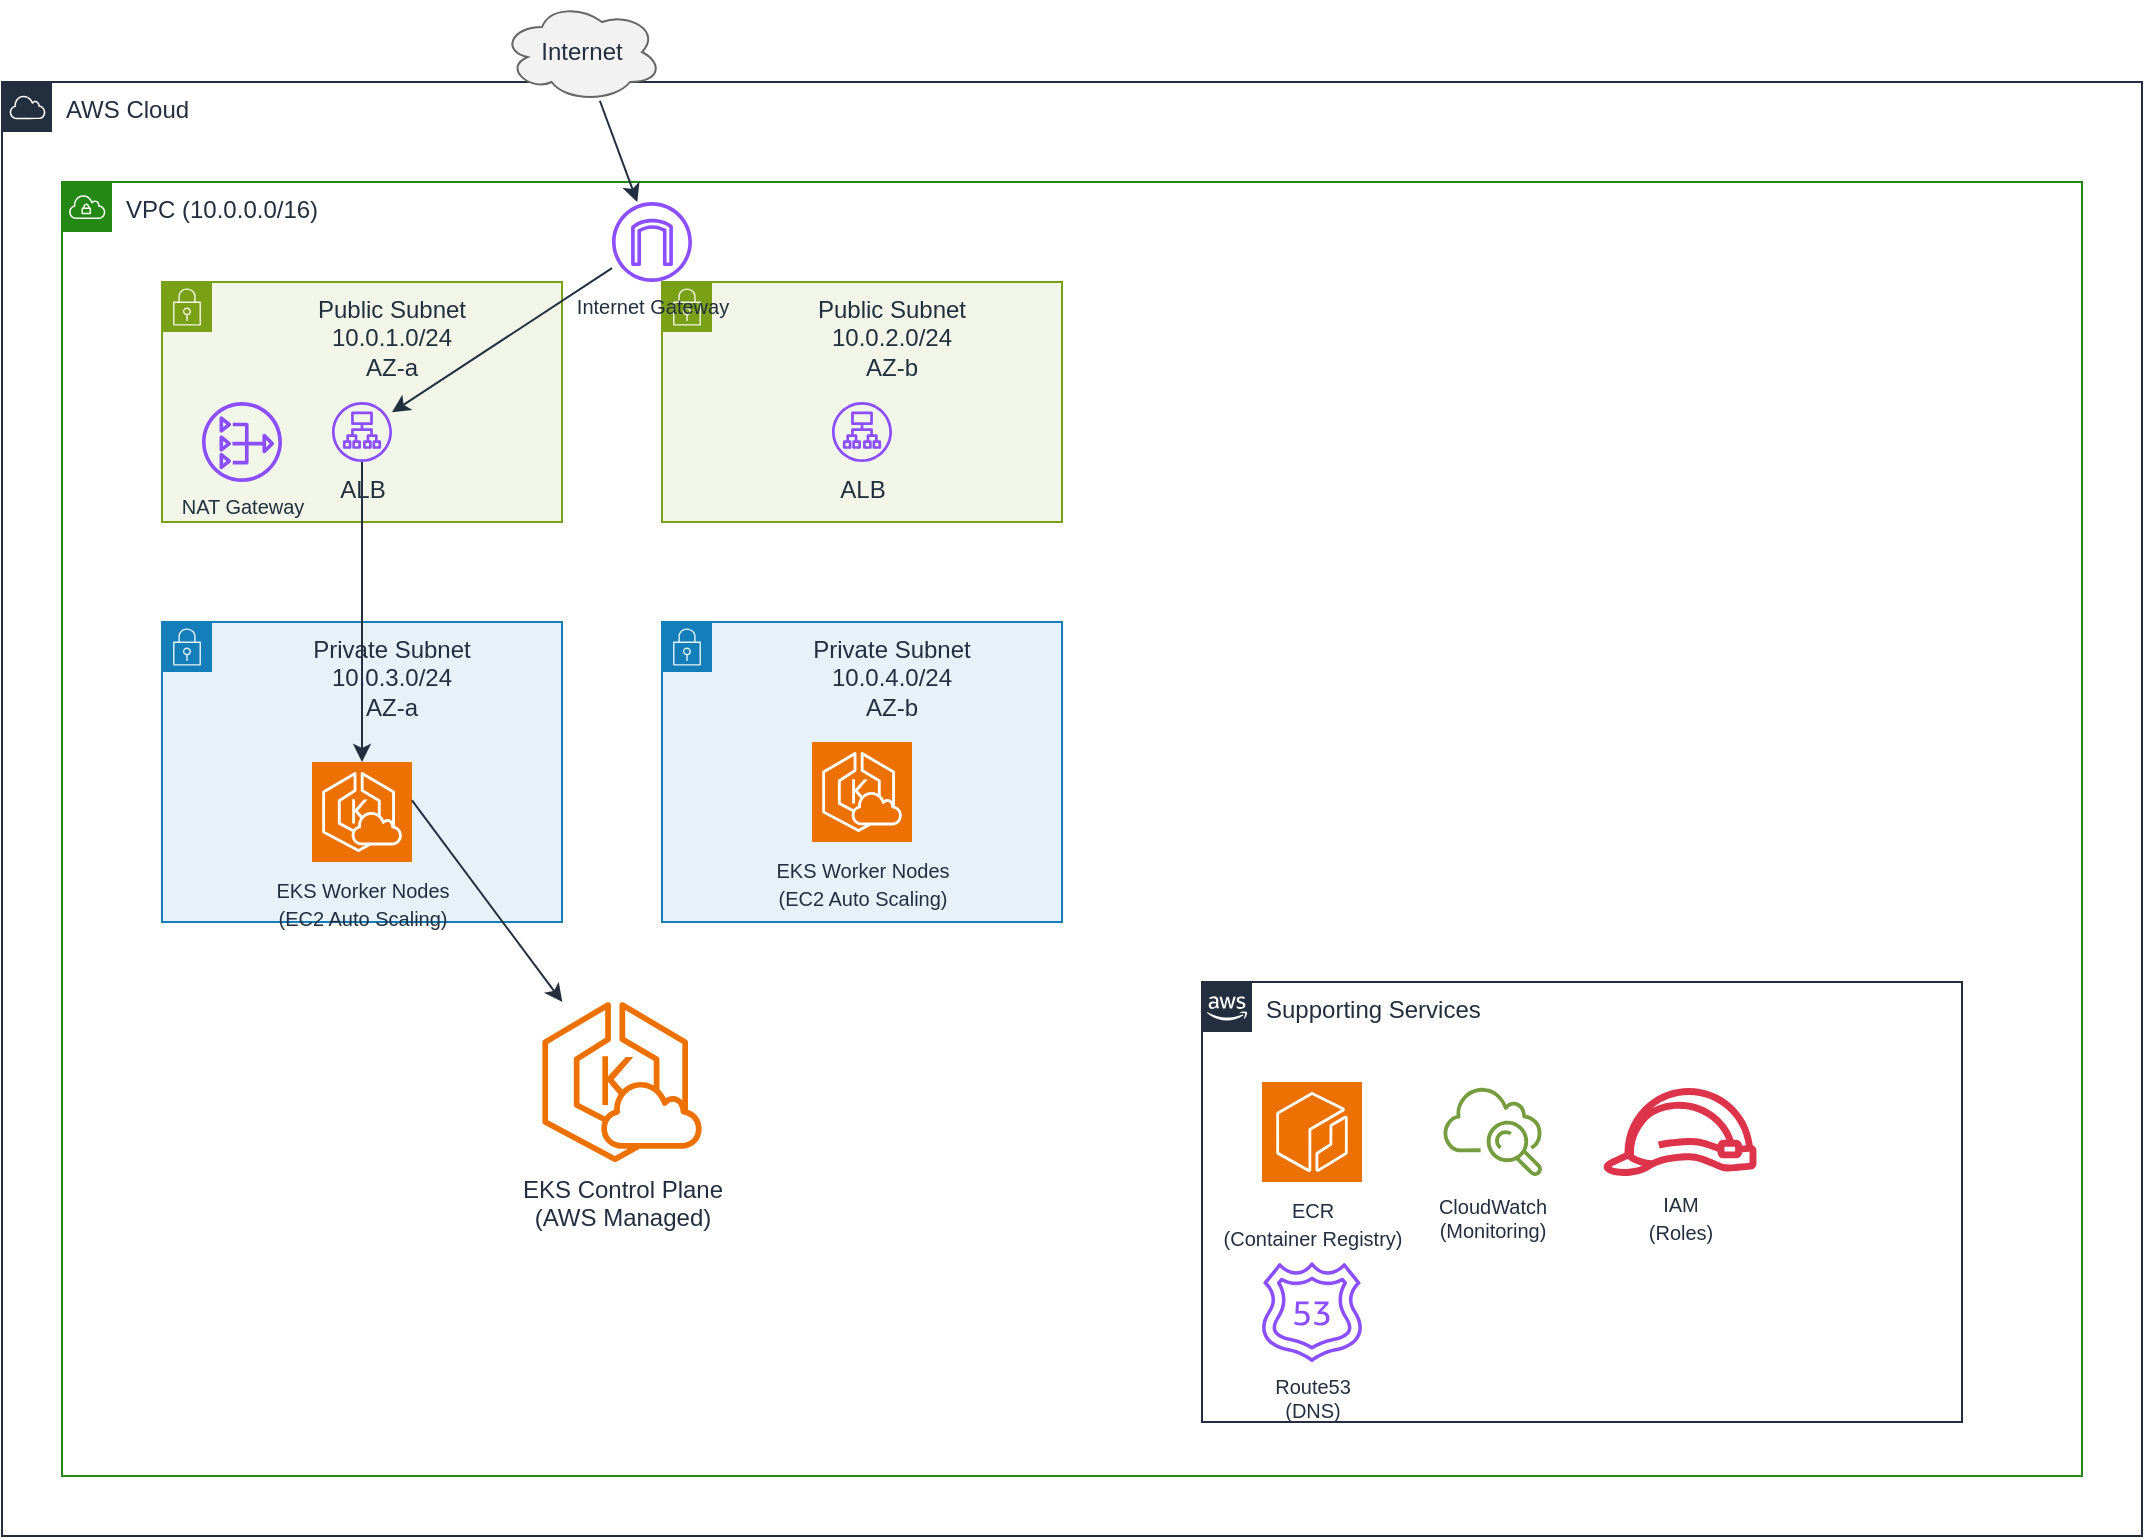 <mxfile>
    <diagram name="EKS Architecture" id="eks-architecture">
        <mxGraphModel dx="959" dy="947" grid="1" gridSize="10" guides="1" tooltips="1" connect="1" arrows="1" fold="1" page="1" pageScale="1" pageWidth="1169" pageHeight="827" math="0" shadow="0">
            <root>
                <mxCell id="0"/>
                <mxCell id="1" parent="0"/>
                <mxCell id="aws-cloud" value="AWS Cloud" style="sketch=0;outlineConnect=0;gradientColor=none;html=1;whiteSpace=wrap;fontSize=12;fontStyle=0;container=1;pointerEvents=0;collapsible=0;recursiveResize=0;shape=mxgraph.aws4.group;grIcon=mxgraph.aws4.group_aws_cloud;strokeColor=#232F3E;fillColor=none;verticalAlign=top;align=left;spacingLeft=30;fontColor=#232F3E;dashed=0;" parent="1" vertex="1">
                    <mxGeometry x="50" y="50" width="1070" height="727" as="geometry"/>
                </mxCell>
                <mxCell id="vpc" value="VPC (10.0.0.0/16)" style="points=[[0,0],[0.25,0],[0.5,0],[0.75,0],[1,0],[1,0.25],[1,0.5],[1,0.75],[1,1],[0.75,1],[0.5,1],[0.25,1],[0,1],[0,0.75],[0,0.5],[0,0.25]];outlineConnect=0;gradientColor=none;html=1;whiteSpace=wrap;fontSize=12;fontStyle=0;container=1;pointerEvents=0;collapsible=0;recursiveResize=0;shape=mxgraph.aws4.group;grIcon=mxgraph.aws4.group_vpc;strokeColor=#248814;fillColor=none;verticalAlign=top;align=left;spacingLeft=30;fontColor=#232F3E;dashed=0;" parent="aws-cloud" vertex="1">
                    <mxGeometry x="30" y="50" width="1010" height="647" as="geometry"/>
                </mxCell>
                <mxCell id="public-subnet-a" value="Public Subnet&#xa;10.0.1.0/24&#xa;AZ-a" style="points=[[0,0],[0.25,0],[0.5,0],[0.75,0],[1,0],[1,0.25],[1,0.5],[1,0.75],[1,1],[0.75,1],[0.5,1],[0.25,1],[0,1],[0,0.75],[0,0.5],[0,0.25]];outlineConnect=0;gradientColor=none;html=1;whiteSpace=wrap;fontSize=12;fontStyle=0;container=1;pointerEvents=0;collapsible=0;recursiveResize=0;shape=mxgraph.aws4.group;grIcon=mxgraph.aws4.group_security_group;strokeColor=#7AA116;fillColor=#F2F6E8;verticalAlign=top;align=center;spacingLeft=30;fontColor=#232F3E;dashed=0;" parent="vpc" vertex="1">
                    <mxGeometry x="50" y="50" width="200" height="120" as="geometry"/>
                </mxCell>
                <mxCell id="alb-a" value="ALB" style="sketch=0;outlineConnect=0;fontColor=#232F3E;gradientColor=none;fillColor=#8C4FFF;strokeColor=none;dashed=0;verticalLabelPosition=bottom;verticalAlign=top;align=center;html=1;fontSize=12;fontStyle=0;aspect=fixed;pointerEvents=1;shape=mxgraph.aws4.application_load_balancer;" parent="public-subnet-a" vertex="1">
                    <mxGeometry x="85" y="60" width="30" height="30" as="geometry"/>
                </mxCell>
                <mxCell id="nat-gateway" value="NAT Gateway" style="sketch=0;outlineConnect=0;fontColor=#232F3E;gradientColor=none;fillColor=#8C4FFF;strokeColor=none;dashed=0;verticalLabelPosition=bottom;verticalAlign=top;align=center;html=1;fontSize=10;fontStyle=0;aspect=fixed;pointerEvents=1;shape=mxgraph.aws4.nat_gateway;" parent="public-subnet-a" vertex="1">
                    <mxGeometry x="20" y="60" width="40" height="40" as="geometry"/>
                </mxCell>
                <mxCell id="public-subnet-b" value="Public Subnet&#xa;10.0.2.0/24&#xa;AZ-b" style="points=[[0,0],[0.25,0],[0.5,0],[0.75,0],[1,0],[1,0.25],[1,0.5],[1,0.75],[1,1],[0.75,1],[0.5,1],[0.25,1],[0,1],[0,0.75],[0,0.5],[0,0.25]];outlineConnect=0;gradientColor=none;html=1;whiteSpace=wrap;fontSize=12;fontStyle=0;container=1;pointerEvents=0;collapsible=0;recursiveResize=0;shape=mxgraph.aws4.group;grIcon=mxgraph.aws4.group_security_group;strokeColor=#7AA116;fillColor=#F2F6E8;verticalAlign=top;align=center;spacingLeft=30;fontColor=#232F3E;dashed=0;" parent="vpc" vertex="1">
                    <mxGeometry x="300" y="50" width="200" height="120" as="geometry"/>
                </mxCell>
                <mxCell id="alb-b" value="ALB" style="sketch=0;outlineConnect=0;fontColor=#232F3E;gradientColor=none;fillColor=#8C4FFF;strokeColor=none;dashed=0;verticalLabelPosition=bottom;verticalAlign=top;align=center;html=1;fontSize=12;fontStyle=0;aspect=fixed;pointerEvents=1;shape=mxgraph.aws4.application_load_balancer;" parent="public-subnet-b" vertex="1">
                    <mxGeometry x="85" y="60" width="30" height="30" as="geometry"/>
                </mxCell>
                <mxCell id="private-subnet-a" value="Private Subnet&#xa;10.0.3.0/24&#xa;AZ-a" style="points=[[0,0],[0.25,0],[0.5,0],[0.75,0],[1,0],[1,0.25],[1,0.5],[1,0.75],[1,1],[0.75,1],[0.5,1],[0.25,1],[0,1],[0,0.75],[0,0.5],[0,0.25]];outlineConnect=0;gradientColor=none;html=1;whiteSpace=wrap;fontSize=12;fontStyle=0;container=1;pointerEvents=0;collapsible=0;recursiveResize=0;shape=mxgraph.aws4.group;grIcon=mxgraph.aws4.group_security_group;strokeColor=#147EBA;fillColor=#E6F2F8;verticalAlign=top;align=center;spacingLeft=30;fontColor=#232F3E;dashed=0;" parent="vpc" vertex="1">
                    <mxGeometry x="50" y="220" width="200" height="150" as="geometry"/>
                </mxCell>
                <mxCell id="7" value="&lt;span style=&quot;color: rgb(35, 47, 62); font-size: 10px;&quot;&gt;EKS Worker Nodes&lt;/span&gt;&lt;br style=&quot;font-size: 10px;&quot;&gt;&lt;span style=&quot;color: rgb(35, 47, 62); font-size: 10px;&quot;&gt;(EC2 Auto Scaling)&lt;/span&gt;" style="sketch=0;points=[[0,0,0],[0.25,0,0],[0.5,0,0],[0.75,0,0],[1,0,0],[0,1,0],[0.25,1,0],[0.5,1,0],[0.75,1,0],[1,1,0],[0,0.25,0],[0,0.5,0],[0,0.75,0],[1,0.25,0],[1,0.5,0],[1,0.75,0]];outlineConnect=0;fontColor=#232F3E;fillColor=#ED7100;strokeColor=#ffffff;dashed=0;verticalLabelPosition=bottom;verticalAlign=top;align=center;html=1;fontSize=12;fontStyle=0;aspect=fixed;shape=mxgraph.aws4.resourceIcon;resIcon=mxgraph.aws4.eks_cloud;" vertex="1" parent="private-subnet-a">
                    <mxGeometry x="75" y="70" width="50" height="50" as="geometry"/>
                </mxCell>
                <mxCell id="private-subnet-b" value="Private Subnet&#xa;10.0.4.0/24&#xa;AZ-b" style="points=[[0,0],[0.25,0],[0.5,0],[0.75,0],[1,0],[1,0.25],[1,0.5],[1,0.75],[1,1],[0.75,1],[0.5,1],[0.25,1],[0,1],[0,0.75],[0,0.5],[0,0.25]];outlineConnect=0;gradientColor=none;html=1;whiteSpace=wrap;fontSize=12;fontStyle=0;container=1;pointerEvents=0;collapsible=0;recursiveResize=0;shape=mxgraph.aws4.group;grIcon=mxgraph.aws4.group_security_group;strokeColor=#147EBA;fillColor=#E6F2F8;verticalAlign=top;align=center;spacingLeft=30;fontColor=#232F3E;dashed=0;" parent="vpc" vertex="1">
                    <mxGeometry x="300" y="220" width="200" height="150" as="geometry"/>
                </mxCell>
                <mxCell id="8" value="&lt;span style=&quot;color: rgb(35, 47, 62); font-size: 10px;&quot;&gt;EKS Worker Nodes&lt;/span&gt;&lt;br style=&quot;font-size: 10px;&quot;&gt;&lt;span style=&quot;color: rgb(35, 47, 62); font-size: 10px;&quot;&gt;(EC2 Auto Scaling)&lt;/span&gt;" style="sketch=0;points=[[0,0,0],[0.25,0,0],[0.5,0,0],[0.75,0,0],[1,0,0],[0,1,0],[0.25,1,0],[0.5,1,0],[0.75,1,0],[1,1,0],[0,0.25,0],[0,0.5,0],[0,0.75,0],[1,0.25,0],[1,0.5,0],[1,0.75,0]];outlineConnect=0;fontColor=#232F3E;fillColor=#ED7100;strokeColor=#ffffff;dashed=0;verticalLabelPosition=bottom;verticalAlign=top;align=center;html=1;fontSize=12;fontStyle=0;aspect=fixed;shape=mxgraph.aws4.resourceIcon;resIcon=mxgraph.aws4.eks_cloud;" vertex="1" parent="private-subnet-b">
                    <mxGeometry x="75" y="60" width="50" height="50" as="geometry"/>
                </mxCell>
                <mxCell id="eks-control-plane" value="EKS Control Plane&#xa;(AWS Managed)" style="sketch=0;outlineConnect=0;fontColor=#232F3E;gradientColor=none;fillColor=#ED7100;strokeColor=none;dashed=0;verticalLabelPosition=bottom;verticalAlign=top;align=center;html=1;fontSize=12;fontStyle=0;aspect=fixed;pointerEvents=1;shape=mxgraph.aws4.eks_cloud;" parent="vpc" vertex="1">
                    <mxGeometry x="240" y="410" width="80" height="80" as="geometry"/>
                </mxCell>
                <mxCell id="supporting-services" value="Supporting Services" style="points=[[0,0],[0.25,0],[0.5,0],[0.75,0],[1,0],[1,0.25],[1,0.5],[1,0.75],[1,1],[0.75,1],[0.5,1],[0.25,1],[0,1],[0,0.75],[0,0.5],[0,0.25]];outlineConnect=0;gradientColor=none;html=1;whiteSpace=wrap;fontSize=12;fontStyle=0;container=1;pointerEvents=0;collapsible=0;recursiveResize=0;shape=mxgraph.aws4.group;grIcon=mxgraph.aws4.group_aws_cloud_alt;strokeColor=#232F3E;fillColor=none;verticalAlign=top;align=left;spacingLeft=30;fontColor=#232F3E;dashed=0;" parent="vpc" vertex="1">
                    <mxGeometry x="570" y="400" width="380" height="220" as="geometry"/>
                </mxCell>
                <mxCell id="cloudwatch" value="CloudWatch&#xa;(Monitoring)" style="sketch=0;outlineConnect=0;fontColor=#232F3E;gradientColor=none;fillColor=#759C3E;strokeColor=none;dashed=0;verticalLabelPosition=bottom;verticalAlign=top;align=center;html=1;fontSize=10;fontStyle=0;aspect=fixed;pointerEvents=1;shape=mxgraph.aws4.cloudwatch;" parent="supporting-services" vertex="1">
                    <mxGeometry x="120" y="50" width="50" height="50" as="geometry"/>
                </mxCell>
                <mxCell id="route53" value="Route53&#xa;(DNS)" style="sketch=0;outlineConnect=0;fontColor=#232F3E;gradientColor=none;fillColor=#8C4FFF;strokeColor=none;dashed=0;verticalLabelPosition=bottom;verticalAlign=top;align=center;html=1;fontSize=10;fontStyle=0;aspect=fixed;pointerEvents=1;shape=mxgraph.aws4.route_53;" parent="supporting-services" vertex="1">
                    <mxGeometry x="30" y="140" width="50" height="50" as="geometry"/>
                </mxCell>
                <mxCell id="2" value="&lt;span style=&quot;color: rgb(35, 47, 62); font-size: 10px;&quot;&gt;ECR&lt;/span&gt;&lt;br style=&quot;font-size: 10px;&quot;&gt;&lt;span style=&quot;color: rgb(35, 47, 62); font-size: 10px;&quot;&gt;(Container Registry)&lt;/span&gt;" style="sketch=0;points=[[0,0,0],[0.25,0,0],[0.5,0,0],[0.75,0,0],[1,0,0],[0,1,0],[0.25,1,0],[0.5,1,0],[0.75,1,0],[1,1,0],[0,0.25,0],[0,0.5,0],[0,0.75,0],[1,0.25,0],[1,0.5,0],[1,0.75,0]];outlineConnect=0;fontColor=#232F3E;fillColor=#ED7100;strokeColor=#ffffff;dashed=0;verticalLabelPosition=bottom;verticalAlign=top;align=center;html=1;fontSize=12;fontStyle=0;aspect=fixed;shape=mxgraph.aws4.resourceIcon;resIcon=mxgraph.aws4.ecr;" vertex="1" parent="supporting-services">
                    <mxGeometry x="30" y="50" width="50" height="50" as="geometry"/>
                </mxCell>
                <mxCell id="5" value="&lt;span style=&quot;color: rgb(35, 47, 62); font-size: 10px;&quot;&gt;IAM&lt;/span&gt;&lt;br style=&quot;font-size: 10px;&quot;&gt;&lt;span style=&quot;color: rgb(35, 47, 62); font-size: 10px;&quot;&gt;(Roles)&lt;/span&gt;" style="sketch=0;outlineConnect=0;fontColor=#232F3E;gradientColor=none;fillColor=#DD344C;strokeColor=none;dashed=0;verticalLabelPosition=bottom;verticalAlign=top;align=center;html=1;fontSize=12;fontStyle=0;aspect=fixed;pointerEvents=1;shape=mxgraph.aws4.role;" vertex="1" parent="supporting-services">
                    <mxGeometry x="200" y="53" width="78" height="44" as="geometry"/>
                </mxCell>
                <mxCell id="igw" value="Internet Gateway" style="sketch=0;outlineConnect=0;fontColor=#232F3E;gradientColor=none;fillColor=#8C4FFF;strokeColor=none;dashed=0;verticalLabelPosition=bottom;verticalAlign=top;align=center;html=1;fontSize=10;fontStyle=0;aspect=fixed;pointerEvents=1;shape=mxgraph.aws4.internet_gateway;" parent="vpc" vertex="1">
                    <mxGeometry x="275" y="10" width="40" height="40" as="geometry"/>
                </mxCell>
                <mxCell id="internet" value="Internet" style="ellipse;shape=cloud;whiteSpace=wrap;html=1;fontSize=12;fontColor=#232F3E;fillColor=#F2F2F2;strokeColor=#666666;" parent="1" vertex="1">
                    <mxGeometry x="300" y="10" width="80" height="50" as="geometry"/>
                </mxCell>
                <mxCell id="connection-internet-igw" style="endArrow=classic;html=1;rounded=0;strokeColor=#232F3E;" parent="1" source="internet" target="igw" edge="1">
                    <mxGeometry width="50" height="50" relative="1" as="geometry">
                        <mxPoint x="340" y="60" as="sourcePoint"/>
                        <mxPoint x="325" y="100" as="targetPoint"/>
                    </mxGeometry>
                </mxCell>
                <mxCell id="connection-igw-alb" style="endArrow=classic;html=1;rounded=0;strokeColor=#232F3E;" parent="1" source="igw" target="alb-a" edge="1">
                    <mxGeometry width="50" height="50" relative="1" as="geometry">
                        <mxPoint x="295" y="90" as="sourcePoint"/>
                        <mxPoint x="185" y="135" as="targetPoint"/>
                    </mxGeometry>
                </mxCell>
                <mxCell id="connection-alb-eks" style="endArrow=classic;html=1;rounded=0;strokeColor=#232F3E;" parent="1" source="alb-a" edge="1">
                    <mxGeometry width="50" height="50" relative="1" as="geometry">
                        <mxPoint x="185" y="175" as="sourcePoint"/>
                        <mxPoint x="230" y="390" as="targetPoint"/>
                    </mxGeometry>
                </mxCell>
                <mxCell id="connection-eks-control" style="endArrow=classic;html=1;rounded=0;strokeColor=#232F3E;" parent="1" target="eks-control-plane" edge="1">
                    <mxGeometry width="50" height="50" relative="1" as="geometry">
                        <mxPoint x="255" y="409.213" as="sourcePoint"/>
                        <mxPoint x="700" y="240" as="targetPoint"/>
                    </mxGeometry>
                </mxCell>
            </root>
        </mxGraphModel>
    </diagram>
</mxfile>